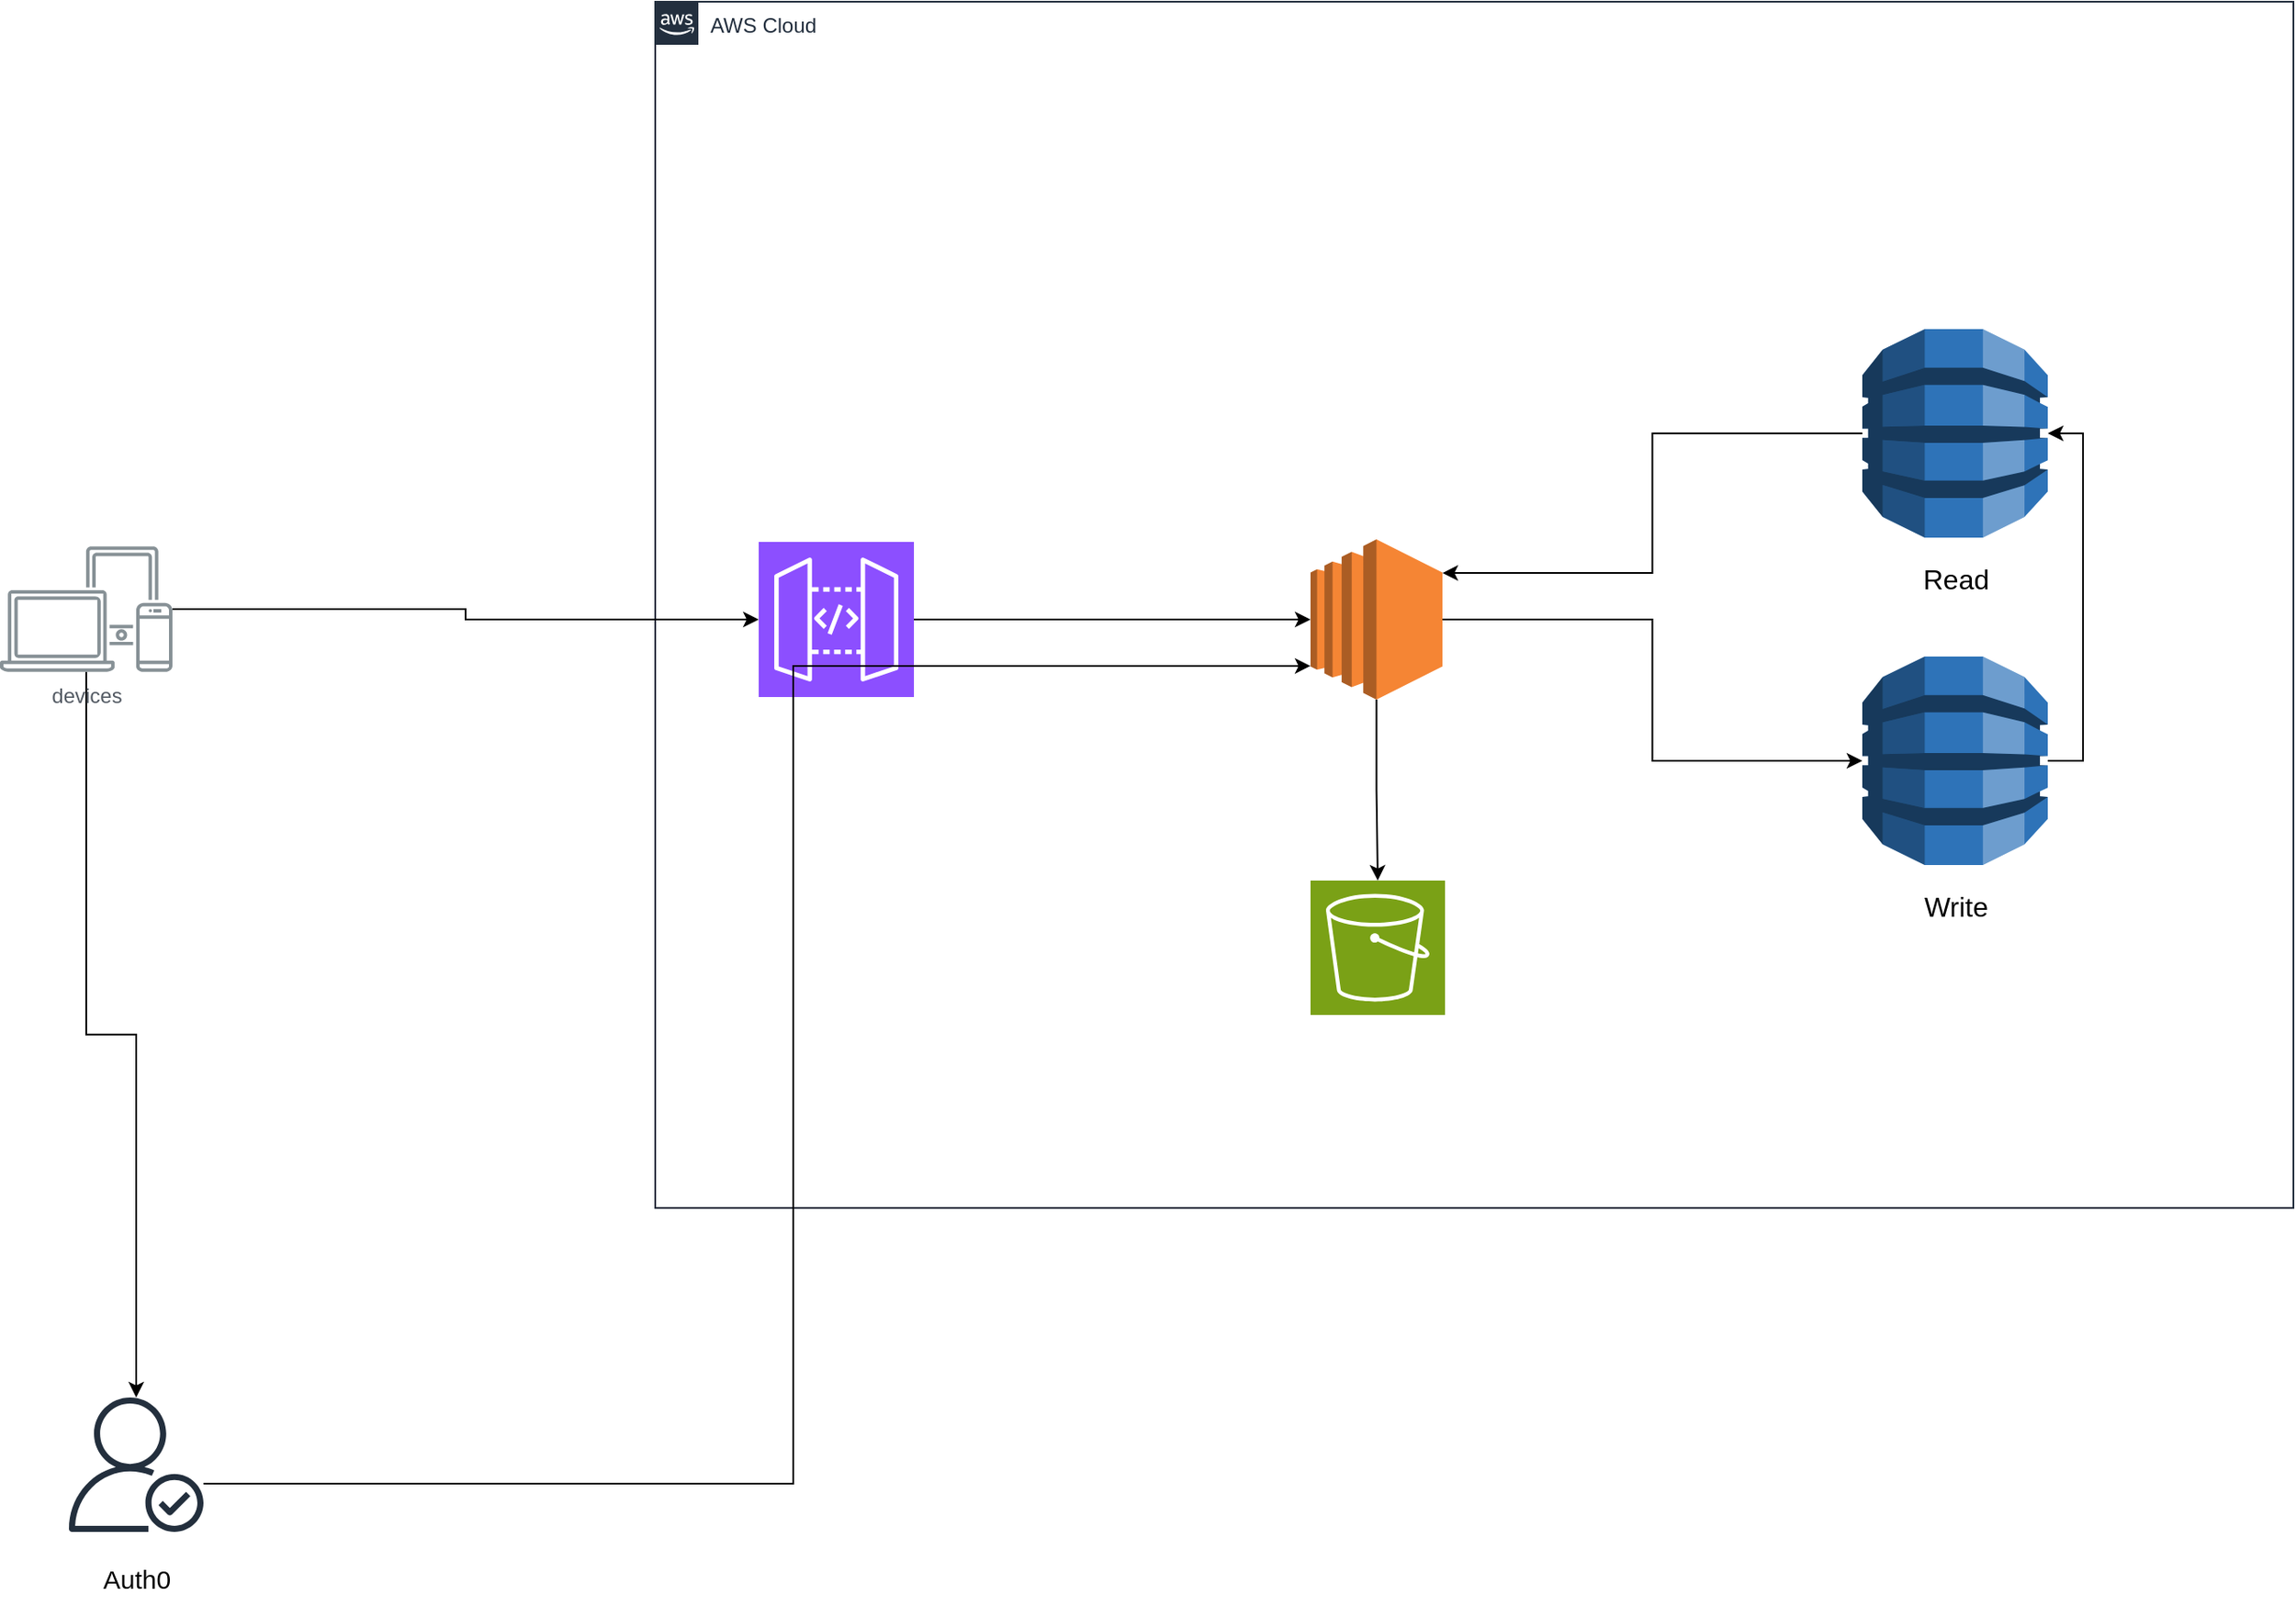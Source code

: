 <mxfile version="23.1.2" type="github">
  <diagram name="Page-1" id="dAgG9bHzfWP0hxs1iokz">
    <mxGraphModel dx="1134" dy="986" grid="1" gridSize="10" guides="1" tooltips="1" connect="1" arrows="1" fold="1" page="1" pageScale="1" pageWidth="850" pageHeight="1100" math="0" shadow="0">
      <root>
        <mxCell id="0" />
        <mxCell id="1" parent="0" />
        <mxCell id="W1q0JmNW9EhnrMDjY6ie-1" value="AWS Cloud" style="points=[[0,0],[0.25,0],[0.5,0],[0.75,0],[1,0],[1,0.25],[1,0.5],[1,0.75],[1,1],[0.75,1],[0.5,1],[0.25,1],[0,1],[0,0.75],[0,0.5],[0,0.25]];outlineConnect=0;gradientColor=none;html=1;whiteSpace=wrap;fontSize=12;fontStyle=0;container=1;pointerEvents=0;collapsible=0;recursiveResize=0;shape=mxgraph.aws4.group;grIcon=mxgraph.aws4.group_aws_cloud_alt;strokeColor=#232F3E;fillColor=none;verticalAlign=top;align=left;spacingLeft=30;fontColor=#232F3E;dashed=0;" vertex="1" parent="1">
          <mxGeometry x="410" y="480" width="950" height="700" as="geometry" />
        </mxCell>
        <mxCell id="W1q0JmNW9EhnrMDjY6ie-4" value="" style="sketch=0;points=[[0,0,0],[0.25,0,0],[0.5,0,0],[0.75,0,0],[1,0,0],[0,1,0],[0.25,1,0],[0.5,1,0],[0.75,1,0],[1,1,0],[0,0.25,0],[0,0.5,0],[0,0.75,0],[1,0.25,0],[1,0.5,0],[1,0.75,0]];outlineConnect=0;fontColor=#232F3E;fillColor=#8C4FFF;strokeColor=#ffffff;dashed=0;verticalLabelPosition=bottom;verticalAlign=top;align=center;html=1;fontSize=12;fontStyle=0;aspect=fixed;shape=mxgraph.aws4.resourceIcon;resIcon=mxgraph.aws4.api_gateway;" vertex="1" parent="W1q0JmNW9EhnrMDjY6ie-1">
          <mxGeometry x="60" y="313.5" width="90" height="90" as="geometry" />
        </mxCell>
        <mxCell id="W1q0JmNW9EhnrMDjY6ie-6" value="" style="sketch=0;points=[[0,0,0],[0.25,0,0],[0.5,0,0],[0.75,0,0],[1,0,0],[0,1,0],[0.25,1,0],[0.5,1,0],[0.75,1,0],[1,1,0],[0,0.25,0],[0,0.5,0],[0,0.75,0],[1,0.25,0],[1,0.5,0],[1,0.75,0]];outlineConnect=0;fontColor=#232F3E;fillColor=#7AA116;strokeColor=#ffffff;dashed=0;verticalLabelPosition=bottom;verticalAlign=top;align=center;html=1;fontSize=12;fontStyle=0;aspect=fixed;shape=mxgraph.aws4.resourceIcon;resIcon=mxgraph.aws4.s3;" vertex="1" parent="W1q0JmNW9EhnrMDjY6ie-1">
          <mxGeometry x="380" y="510" width="78" height="78" as="geometry" />
        </mxCell>
        <mxCell id="W1q0JmNW9EhnrMDjY6ie-15" style="edgeStyle=orthogonalEdgeStyle;rounded=0;orthogonalLoop=1;jettySize=auto;html=1;" edge="1" parent="W1q0JmNW9EhnrMDjY6ie-1" source="W1q0JmNW9EhnrMDjY6ie-7" target="W1q0JmNW9EhnrMDjY6ie-13">
          <mxGeometry relative="1" as="geometry" />
        </mxCell>
        <mxCell id="W1q0JmNW9EhnrMDjY6ie-7" value="" style="outlineConnect=0;dashed=0;verticalLabelPosition=bottom;verticalAlign=top;align=center;html=1;shape=mxgraph.aws3.ec2;fillColor=#F58534;gradientColor=none;" vertex="1" parent="W1q0JmNW9EhnrMDjY6ie-1">
          <mxGeometry x="380" y="312" width="76.5" height="93" as="geometry" />
        </mxCell>
        <mxCell id="W1q0JmNW9EhnrMDjY6ie-9" style="edgeStyle=orthogonalEdgeStyle;rounded=0;orthogonalLoop=1;jettySize=auto;html=1;entryX=0;entryY=0.5;entryDx=0;entryDy=0;entryPerimeter=0;" edge="1" parent="W1q0JmNW9EhnrMDjY6ie-1" source="W1q0JmNW9EhnrMDjY6ie-4" target="W1q0JmNW9EhnrMDjY6ie-7">
          <mxGeometry relative="1" as="geometry" />
        </mxCell>
        <mxCell id="W1q0JmNW9EhnrMDjY6ie-10" style="edgeStyle=orthogonalEdgeStyle;rounded=0;orthogonalLoop=1;jettySize=auto;html=1;entryX=0.5;entryY=0;entryDx=0;entryDy=0;entryPerimeter=0;" edge="1" parent="W1q0JmNW9EhnrMDjY6ie-1" source="W1q0JmNW9EhnrMDjY6ie-7" target="W1q0JmNW9EhnrMDjY6ie-6">
          <mxGeometry relative="1" as="geometry" />
        </mxCell>
        <mxCell id="W1q0JmNW9EhnrMDjY6ie-11" value="" style="outlineConnect=0;dashed=0;verticalLabelPosition=bottom;verticalAlign=top;align=center;html=1;shape=mxgraph.aws3.dynamo_db;fillColor=#2E73B8;gradientColor=none;" vertex="1" parent="W1q0JmNW9EhnrMDjY6ie-1">
          <mxGeometry x="700" y="190" width="107.56" height="121" as="geometry" />
        </mxCell>
        <mxCell id="W1q0JmNW9EhnrMDjY6ie-12" value="Read" style="text;html=1;align=center;verticalAlign=middle;resizable=0;points=[];autosize=1;strokeColor=none;fillColor=none;fontSize=16;" vertex="1" parent="W1q0JmNW9EhnrMDjY6ie-1">
          <mxGeometry x="723.78" y="320" width="60" height="30" as="geometry" />
        </mxCell>
        <mxCell id="W1q0JmNW9EhnrMDjY6ie-13" value="" style="outlineConnect=0;dashed=0;verticalLabelPosition=bottom;verticalAlign=top;align=center;html=1;shape=mxgraph.aws3.dynamo_db;fillColor=#2E73B8;gradientColor=none;" vertex="1" parent="W1q0JmNW9EhnrMDjY6ie-1">
          <mxGeometry x="700" y="380" width="107.56" height="121" as="geometry" />
        </mxCell>
        <mxCell id="W1q0JmNW9EhnrMDjY6ie-14" value="Write" style="text;html=1;align=center;verticalAlign=middle;resizable=0;points=[];autosize=1;strokeColor=none;fillColor=none;fontSize=16;" vertex="1" parent="W1q0JmNW9EhnrMDjY6ie-1">
          <mxGeometry x="723.78" y="510" width="60" height="30" as="geometry" />
        </mxCell>
        <mxCell id="W1q0JmNW9EhnrMDjY6ie-18" style="edgeStyle=orthogonalEdgeStyle;rounded=0;orthogonalLoop=1;jettySize=auto;html=1;entryX=1;entryY=0.21;entryDx=0;entryDy=0;entryPerimeter=0;" edge="1" parent="W1q0JmNW9EhnrMDjY6ie-1" source="W1q0JmNW9EhnrMDjY6ie-11" target="W1q0JmNW9EhnrMDjY6ie-7">
          <mxGeometry relative="1" as="geometry" />
        </mxCell>
        <mxCell id="W1q0JmNW9EhnrMDjY6ie-20" style="edgeStyle=orthogonalEdgeStyle;rounded=0;orthogonalLoop=1;jettySize=auto;html=1;entryX=1;entryY=0.5;entryDx=0;entryDy=0;entryPerimeter=0;" edge="1" parent="W1q0JmNW9EhnrMDjY6ie-1" source="W1q0JmNW9EhnrMDjY6ie-13" target="W1q0JmNW9EhnrMDjY6ie-11">
          <mxGeometry relative="1" as="geometry">
            <Array as="points">
              <mxPoint x="828" y="441" />
              <mxPoint x="828" y="251" />
            </Array>
          </mxGeometry>
        </mxCell>
        <mxCell id="W1q0JmNW9EhnrMDjY6ie-22" style="edgeStyle=orthogonalEdgeStyle;rounded=0;orthogonalLoop=1;jettySize=auto;html=1;" edge="1" parent="1" source="W1q0JmNW9EhnrMDjY6ie-2" target="W1q0JmNW9EhnrMDjY6ie-21">
          <mxGeometry relative="1" as="geometry" />
        </mxCell>
        <mxCell id="W1q0JmNW9EhnrMDjY6ie-2" value="devices" style="sketch=0;outlineConnect=0;gradientColor=none;fontColor=#545B64;strokeColor=none;fillColor=#879196;dashed=0;verticalLabelPosition=bottom;verticalAlign=top;align=center;html=1;fontSize=12;fontStyle=0;aspect=fixed;shape=mxgraph.aws4.illustration_devices;pointerEvents=1" vertex="1" parent="1">
          <mxGeometry x="30" y="796" width="100" height="73" as="geometry" />
        </mxCell>
        <mxCell id="W1q0JmNW9EhnrMDjY6ie-21" value="" style="sketch=0;outlineConnect=0;fontColor=#232F3E;gradientColor=none;fillColor=#232F3D;strokeColor=none;dashed=0;verticalLabelPosition=bottom;verticalAlign=top;align=center;html=1;fontSize=12;fontStyle=0;aspect=fixed;pointerEvents=1;shape=mxgraph.aws4.authenticated_user;" vertex="1" parent="1">
          <mxGeometry x="70" y="1290" width="78" height="78" as="geometry" />
        </mxCell>
        <mxCell id="W1q0JmNW9EhnrMDjY6ie-23" value="Auth0" style="text;html=1;align=center;verticalAlign=middle;resizable=0;points=[];autosize=1;strokeColor=none;fillColor=none;fontSize=15;" vertex="1" parent="1">
          <mxGeometry x="79" y="1380" width="60" height="30" as="geometry" />
        </mxCell>
        <mxCell id="W1q0JmNW9EhnrMDjY6ie-24" style="edgeStyle=orthogonalEdgeStyle;rounded=0;orthogonalLoop=1;jettySize=auto;html=1;entryX=0;entryY=0.79;entryDx=0;entryDy=0;entryPerimeter=0;" edge="1" parent="1" source="W1q0JmNW9EhnrMDjY6ie-21" target="W1q0JmNW9EhnrMDjY6ie-7">
          <mxGeometry relative="1" as="geometry">
            <Array as="points">
              <mxPoint x="490" y="1340" />
              <mxPoint x="490" y="866" />
            </Array>
          </mxGeometry>
        </mxCell>
        <mxCell id="W1q0JmNW9EhnrMDjY6ie-28" style="edgeStyle=orthogonalEdgeStyle;rounded=0;orthogonalLoop=1;jettySize=auto;html=1;entryX=0;entryY=0.5;entryDx=0;entryDy=0;entryPerimeter=0;" edge="1" parent="1" source="W1q0JmNW9EhnrMDjY6ie-2" target="W1q0JmNW9EhnrMDjY6ie-4">
          <mxGeometry relative="1" as="geometry" />
        </mxCell>
      </root>
    </mxGraphModel>
  </diagram>
</mxfile>
